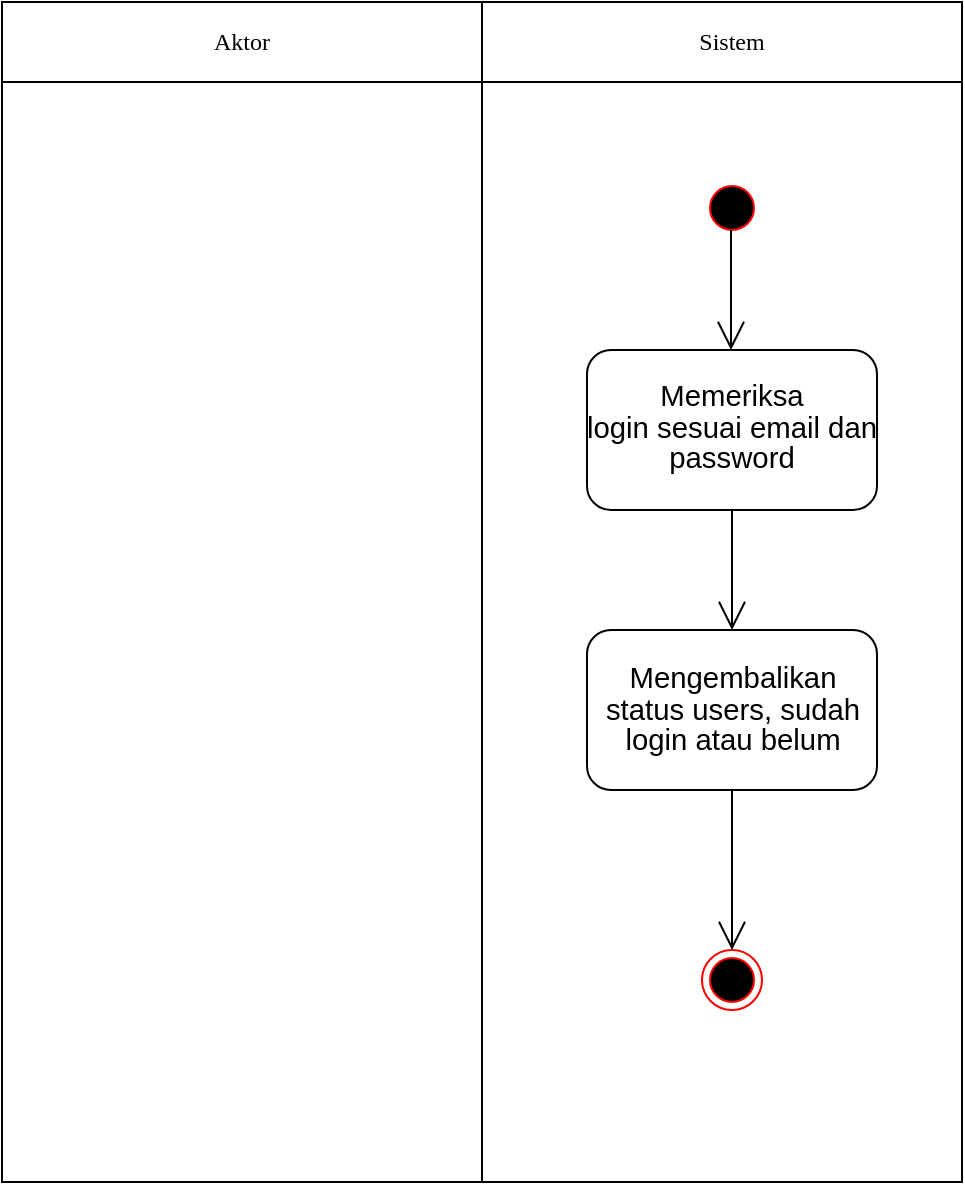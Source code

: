 <mxfile version="14.3.1" type="device"><diagram name="Page-1" id="0783ab3e-0a74-02c8-0abd-f7b4e66b4bec"><mxGraphModel dx="723" dy="402" grid="1" gridSize="10" guides="1" tooltips="1" connect="1" arrows="1" fold="1" page="1" pageScale="1" pageWidth="850" pageHeight="1100" background="#ffffff" math="0" shadow="0"><root><mxCell id="0"/><mxCell id="1" parent="0"/><mxCell id="QdDQvNgr8HdvaSCI9xST-10" value="" style="shape=internalStorage;whiteSpace=wrap;html=1;backgroundOutline=1;rounded=0;shadow=0;comic=0;startSize=20;strokeWidth=1;fontFamily=Verdana;dx=240;dy=40;" vertex="1" parent="1"><mxGeometry x="230" y="60" width="480" height="590" as="geometry"/></mxCell><mxCell id="QdDQvNgr8HdvaSCI9xST-11" value="Aktor" style="text;html=1;strokeColor=none;fillColor=none;align=center;verticalAlign=middle;whiteSpace=wrap;rounded=0;shadow=0;comic=0;startSize=20;fontFamily=Verdana;" vertex="1" parent="1"><mxGeometry x="330" y="70" width="40" height="20" as="geometry"/></mxCell><mxCell id="QdDQvNgr8HdvaSCI9xST-12" value="Sistem" style="text;html=1;strokeColor=none;fillColor=none;align=center;verticalAlign=middle;whiteSpace=wrap;rounded=0;shadow=0;comic=0;startSize=20;fontFamily=Verdana;" vertex="1" parent="1"><mxGeometry x="575" y="70" width="40" height="20" as="geometry"/></mxCell><mxCell id="QdDQvNgr8HdvaSCI9xST-13" value="" style="ellipse;html=1;shape=startState;fillColor=#000000;strokeColor=#ff0000;rounded=0;shadow=0;comic=0;startSize=20;fontFamily=Verdana;" vertex="1" parent="1"><mxGeometry x="580" y="148" width="30" height="30" as="geometry"/></mxCell><mxCell id="QdDQvNgr8HdvaSCI9xST-16" value="" style="rounded=1;whiteSpace=wrap;html=1;shadow=0;comic=0;startSize=20;strokeWidth=1;fontFamily=Verdana;" vertex="1" parent="1"><mxGeometry x="522.5" y="234" width="145" height="80" as="geometry"/></mxCell><mxCell id="QdDQvNgr8HdvaSCI9xST-17" value="&lt;span style=&quot;font-size: 11.0pt ; line-height: 107% ; font-family: &amp;#34;calibri&amp;#34; , sans-serif&quot;&gt;Memeriksa&lt;br/&gt;login sesuai email dan password&lt;/span&gt;" style="text;html=1;strokeColor=none;fillColor=none;align=center;verticalAlign=middle;whiteSpace=wrap;rounded=0;shadow=0;comic=0;startSize=20;fontFamily=Verdana;" vertex="1" parent="1"><mxGeometry x="510" y="263" width="170" height="20" as="geometry"/></mxCell><mxCell id="QdDQvNgr8HdvaSCI9xST-19" value="&lt;span style=&quot;font-size: 11.0pt ; line-height: 107% ; font-family: &amp;#34;calibri&amp;#34; , sans-serif&quot;&gt;Mengembalikan&lt;br/&gt;status users, sudah login atau belum&lt;/span&gt;" style="rounded=1;whiteSpace=wrap;html=1;shadow=0;comic=0;startSize=20;strokeWidth=1;fontFamily=Verdana;" vertex="1" parent="1"><mxGeometry x="522.5" y="374" width="145" height="80" as="geometry"/></mxCell><mxCell id="QdDQvNgr8HdvaSCI9xST-22" value="" style="endArrow=open;endFill=1;endSize=12;html=1;fontFamily=Verdana;exitX=0.5;exitY=1;exitDx=0;exitDy=0;entryX=0.5;entryY=0;entryDx=0;entryDy=0;" edge="1" parent="1" source="QdDQvNgr8HdvaSCI9xST-16" target="QdDQvNgr8HdvaSCI9xST-19"><mxGeometry width="160" relative="1" as="geometry"><mxPoint x="340" y="304" as="sourcePoint"/><mxPoint x="500" y="304" as="targetPoint"/></mxGeometry></mxCell><mxCell id="QdDQvNgr8HdvaSCI9xST-23" value="" style="endArrow=open;endFill=1;endSize=12;html=1;fontFamily=Verdana;exitX=0.5;exitY=1;exitDx=0;exitDy=0;entryX=0.5;entryY=0;entryDx=0;entryDy=0;" edge="1" parent="1"><mxGeometry width="160" relative="1" as="geometry"><mxPoint x="594.5" y="174" as="sourcePoint"/><mxPoint x="594.5" y="234" as="targetPoint"/></mxGeometry></mxCell><mxCell id="QdDQvNgr8HdvaSCI9xST-24" value="" style="ellipse;html=1;shape=endState;fillColor=#000000;strokeColor=#ff0000;rounded=0;shadow=0;comic=0;startSize=20;fontFamily=Verdana;" vertex="1" parent="1"><mxGeometry x="580" y="534" width="30" height="30" as="geometry"/></mxCell><mxCell id="QdDQvNgr8HdvaSCI9xST-25" style="edgeStyle=orthogonalEdgeStyle;rounded=0;orthogonalLoop=1;jettySize=auto;html=1;exitX=0.5;exitY=1;exitDx=0;exitDy=0;startSize=20;fontFamily=Verdana;" edge="1" parent="1" source="QdDQvNgr8HdvaSCI9xST-10" target="QdDQvNgr8HdvaSCI9xST-10"><mxGeometry relative="1" as="geometry"/></mxCell><mxCell id="QdDQvNgr8HdvaSCI9xST-27" value="" style="endArrow=open;endFill=1;endSize=12;html=1;fontFamily=Verdana;exitX=0.5;exitY=1;exitDx=0;exitDy=0;entryX=0.5;entryY=0;entryDx=0;entryDy=0;" edge="1" parent="1" source="QdDQvNgr8HdvaSCI9xST-19" target="QdDQvNgr8HdvaSCI9xST-24"><mxGeometry width="160" relative="1" as="geometry"><mxPoint x="605" y="324" as="sourcePoint"/><mxPoint x="605" y="384" as="targetPoint"/></mxGeometry></mxCell></root></mxGraphModel></diagram></mxfile>